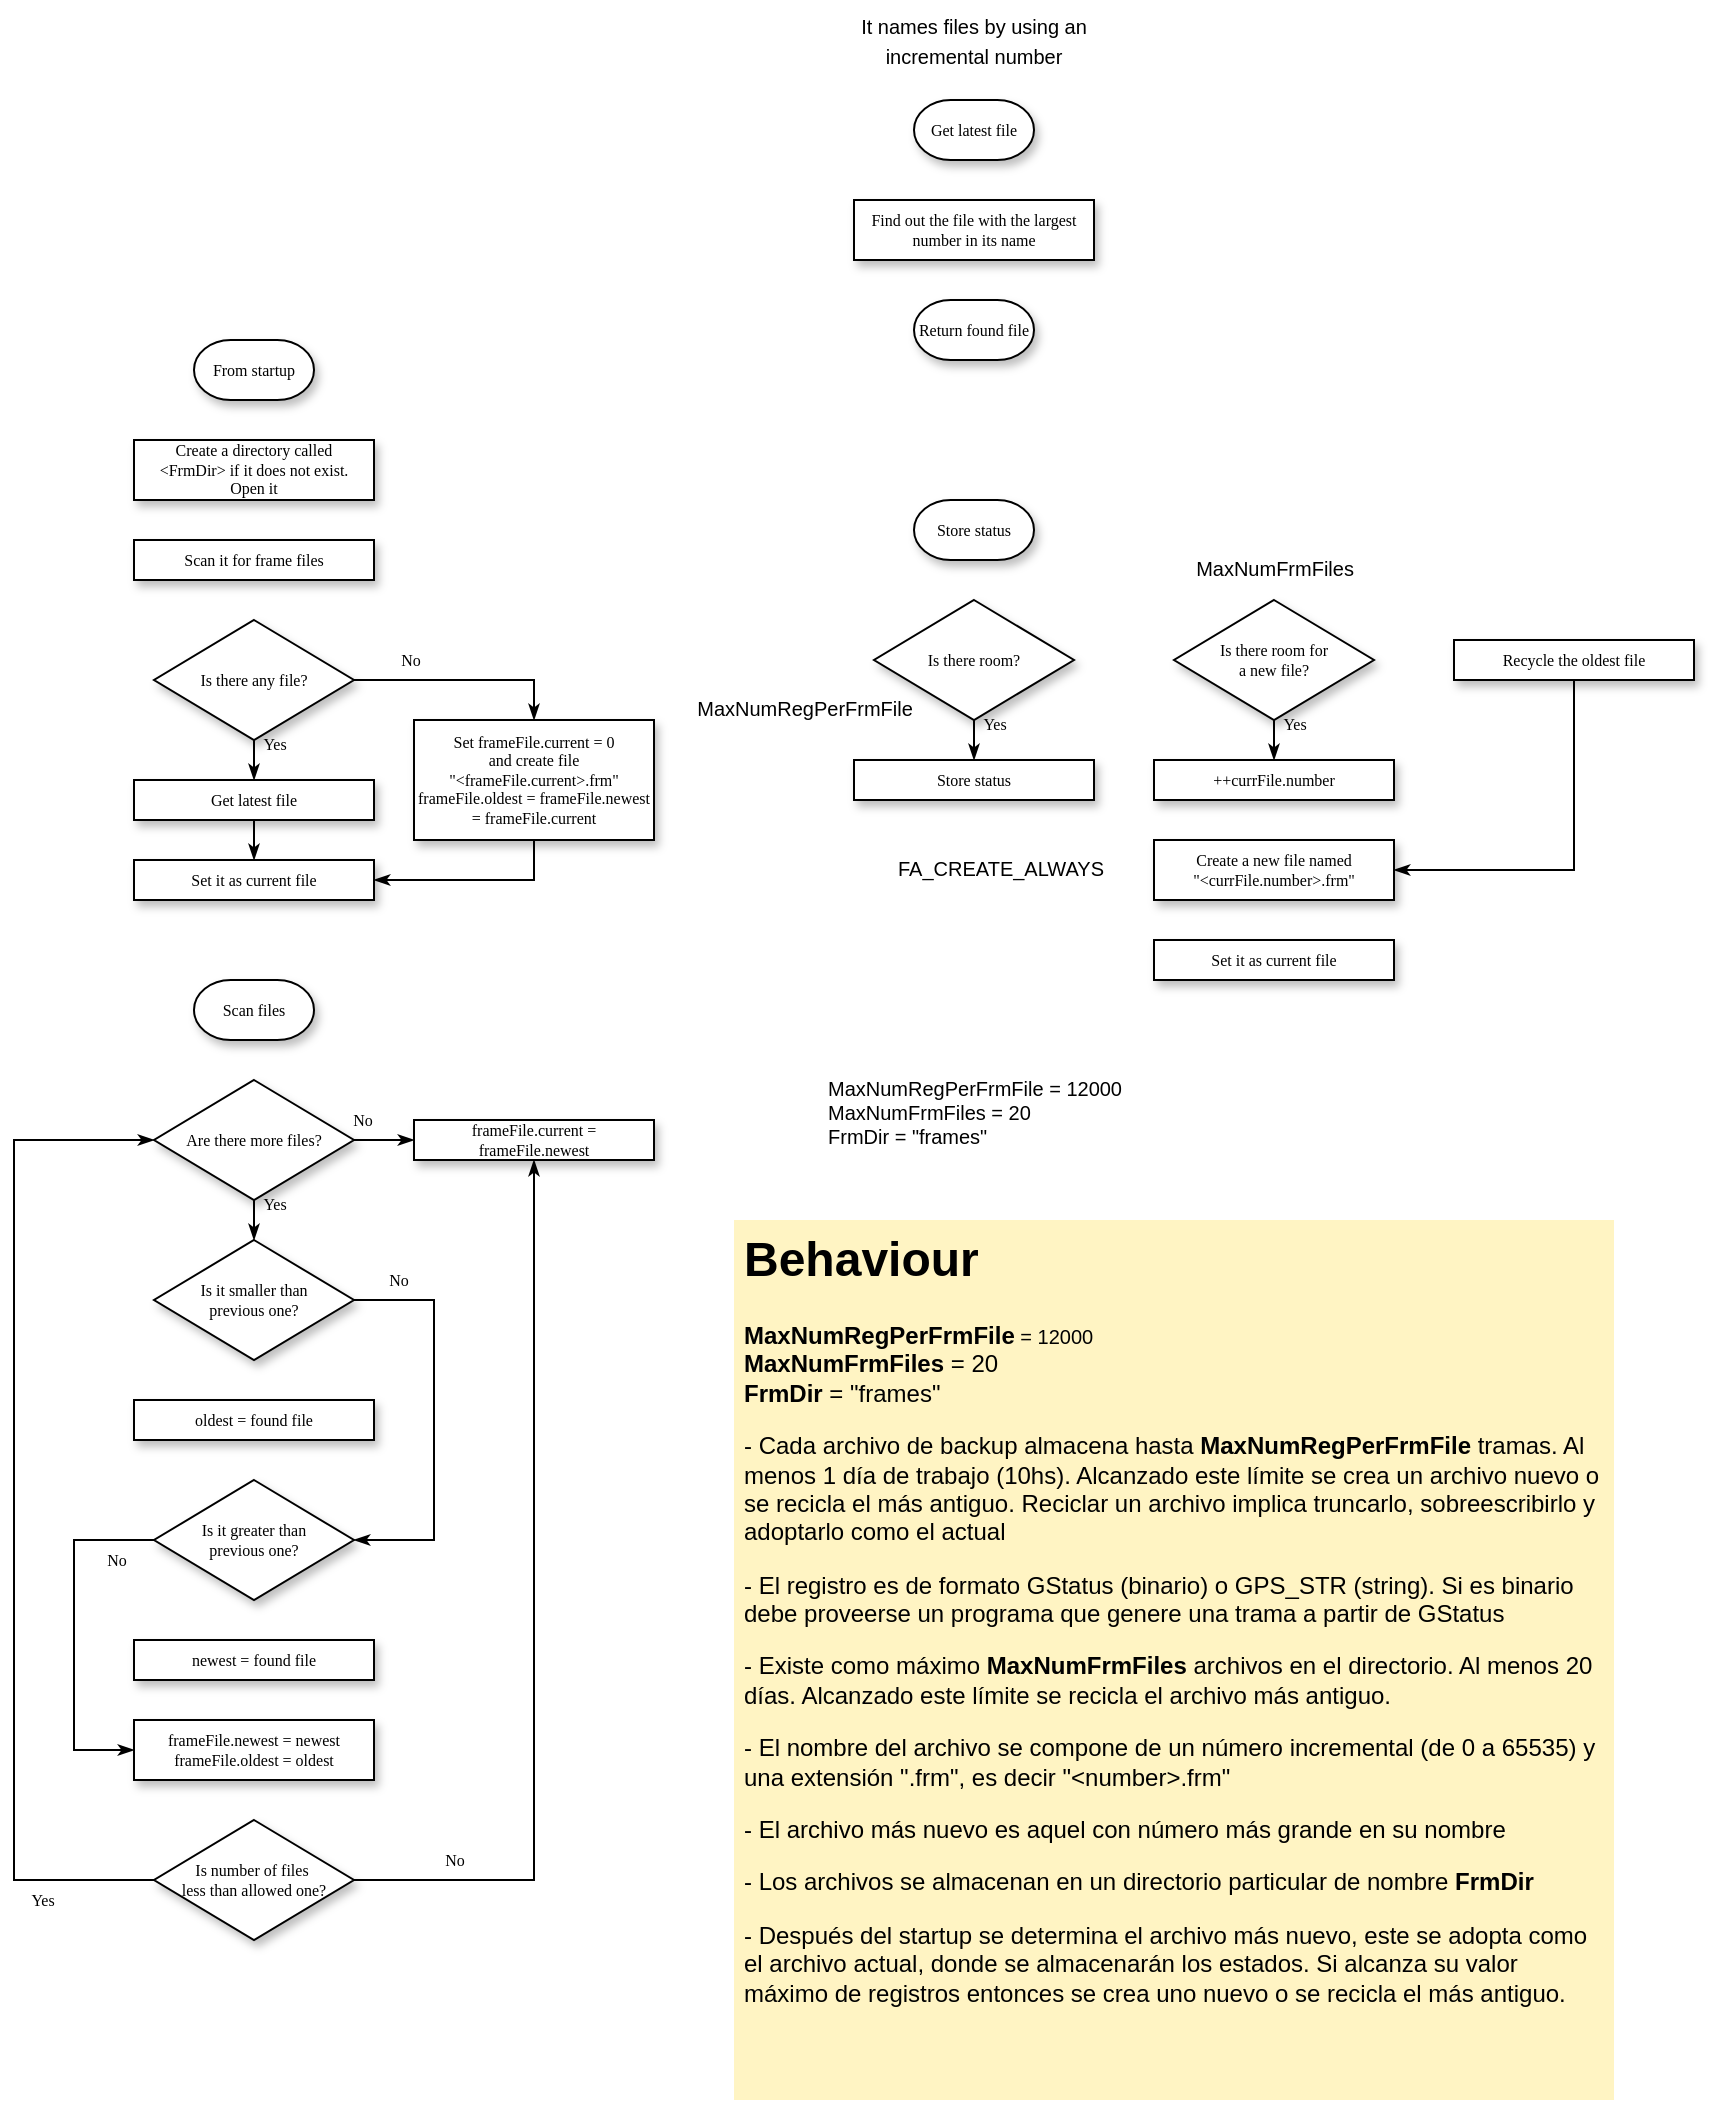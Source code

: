 <mxfile version="12.6.5" type="device" pages="2"><diagram name="Page-1" id="edf60f1a-56cd-e834-aa8a-f176f3a09ee4"><mxGraphModel dx="1595" dy="825" grid="1" gridSize="10" guides="1" tooltips="1" connect="1" arrows="1" fold="1" page="1" pageScale="1" pageWidth="1100" pageHeight="850" background="#ffffff" math="0" shadow="0"><root><mxCell id="0"/><mxCell id="1" parent="0"/><mxCell id="60e70716793133e9-33" value="Yes" style="edgeStyle=orthogonalEdgeStyle;rounded=0;html=1;labelBackgroundColor=none;startSize=5;endArrow=classicThin;endFill=1;endSize=5;jettySize=auto;orthogonalLoop=1;strokeWidth=1;fontFamily=Verdana;fontSize=8;entryX=0.5;entryY=0;entryDx=0;entryDy=0;exitX=0.5;exitY=1;exitDx=0;exitDy=0;" parent="1" source="wxF6XqO7eJnCS1Z-WeZm-8" target="wxF6XqO7eJnCS1Z-WeZm-3" edge="1"><mxGeometry x="-0.778" y="10" relative="1" as="geometry"><mxPoint as="offset"/><mxPoint x="40.0" y="400" as="targetPoint"/></mxGeometry></mxCell><mxCell id="60e70716793133e9-38" style="edgeStyle=orthogonalEdgeStyle;rounded=0;html=1;labelBackgroundColor=none;startSize=5;endArrow=classicThin;endFill=1;endSize=5;jettySize=auto;orthogonalLoop=1;strokeWidth=1;fontFamily=Verdana;fontSize=8;exitX=0.5;exitY=1;exitDx=0;exitDy=0;entryX=1;entryY=0.5;entryDx=0;entryDy=0;" parent="1" source="l5rahd_o4V63Si8NXiFi-1" target="wxF6XqO7eJnCS1Z-WeZm-7" edge="1"><mxGeometry relative="1" as="geometry"><Array as="points"><mxPoint x="300" y="510"/></Array></mxGeometry></mxCell><mxCell id="wxF6XqO7eJnCS1Z-WeZm-2" value="From startup" style="strokeWidth=1;html=1;shape=mxgraph.flowchart.terminator;whiteSpace=wrap;rounded=0;shadow=1;labelBackgroundColor=none;fontFamily=Verdana;fontSize=8;align=center;" parent="1" vertex="1"><mxGeometry x="130" y="240" width="60" height="30" as="geometry"/></mxCell><mxCell id="wxF6XqO7eJnCS1Z-WeZm-3" value="Get latest file" style="whiteSpace=wrap;html=1;rounded=0;shadow=1;labelBackgroundColor=none;strokeWidth=1;fontFamily=Verdana;fontSize=8;align=center;" parent="1" vertex="1"><mxGeometry x="100" y="460" width="120" height="20" as="geometry"/></mxCell><mxCell id="wxF6XqO7eJnCS1Z-WeZm-5" value="Get latest file" style="strokeWidth=1;html=1;shape=mxgraph.flowchart.terminator;whiteSpace=wrap;rounded=0;shadow=1;labelBackgroundColor=none;fontFamily=Verdana;fontSize=8;align=center;" parent="1" vertex="1"><mxGeometry x="490" y="120" width="60" height="30" as="geometry"/></mxCell><mxCell id="wxF6XqO7eJnCS1Z-WeZm-6" value="Find out the file with the largest number in its name" style="whiteSpace=wrap;html=1;rounded=0;shadow=1;labelBackgroundColor=none;strokeWidth=1;fontFamily=Verdana;fontSize=8;align=center;" parent="1" vertex="1"><mxGeometry x="460" y="170" width="120" height="30" as="geometry"/></mxCell><mxCell id="wxF6XqO7eJnCS1Z-WeZm-7" value="Set it as current file" style="whiteSpace=wrap;html=1;rounded=0;shadow=1;labelBackgroundColor=none;strokeWidth=1;fontFamily=Verdana;fontSize=8;align=center;" parent="1" vertex="1"><mxGeometry x="100" y="500" width="120" height="20" as="geometry"/></mxCell><mxCell id="wxF6XqO7eJnCS1Z-WeZm-8" value="Is there any file?" style="rhombus;whiteSpace=wrap;html=1;rounded=0;shadow=1;labelBackgroundColor=none;strokeWidth=1;fontFamily=Verdana;fontSize=8;align=center;" parent="1" vertex="1"><mxGeometry x="110" y="380" width="100" height="60" as="geometry"/></mxCell><mxCell id="l5rahd_o4V63Si8NXiFi-1" value="Set frameFile.current = 0 &lt;br&gt;and create file &lt;br&gt;&quot;&amp;lt;frameFile.current&amp;gt;.frm&quot;&lt;br&gt;frameFile.oldest =&amp;nbsp;frameFile.newest = frameFile.current" style="whiteSpace=wrap;html=1;rounded=0;shadow=1;labelBackgroundColor=none;strokeWidth=1;fontFamily=Verdana;fontSize=8;align=center;" parent="1" vertex="1"><mxGeometry x="240" y="430" width="120" height="60" as="geometry"/></mxCell><mxCell id="l5rahd_o4V63Si8NXiFi-2" value="No" style="edgeStyle=orthogonalEdgeStyle;rounded=0;html=1;labelBackgroundColor=none;startSize=5;endArrow=classicThin;endFill=1;endSize=5;jettySize=auto;orthogonalLoop=1;strokeWidth=1;fontFamily=Verdana;fontSize=8;entryX=0.5;entryY=0;entryDx=0;entryDy=0;exitX=1;exitY=0.5;exitDx=0;exitDy=0;" parent="1" source="wxF6XqO7eJnCS1Z-WeZm-8" target="l5rahd_o4V63Si8NXiFi-1" edge="1"><mxGeometry x="-0.5" y="10" relative="1" as="geometry"><mxPoint as="offset"/><mxPoint x="-100" y="430" as="sourcePoint"/><mxPoint x="-100" y="470" as="targetPoint"/></mxGeometry></mxCell><mxCell id="l5rahd_o4V63Si8NXiFi-3" style="edgeStyle=orthogonalEdgeStyle;rounded=0;html=1;labelBackgroundColor=none;startSize=5;endArrow=classicThin;endFill=1;endSize=5;jettySize=auto;orthogonalLoop=1;strokeWidth=1;fontFamily=Verdana;fontSize=8;entryX=0.5;entryY=0;entryDx=0;entryDy=0;exitX=0.5;exitY=1;exitDx=0;exitDy=0;" parent="1" source="wxF6XqO7eJnCS1Z-WeZm-3" target="wxF6XqO7eJnCS1Z-WeZm-7" edge="1"><mxGeometry relative="1" as="geometry"><mxPoint x="-90" y="330" as="sourcePoint"/><mxPoint x="-90" y="380" as="targetPoint"/></mxGeometry></mxCell><mxCell id="l5rahd_o4V63Si8NXiFi-9" value="&lt;font style=&quot;font-size: 10px&quot;&gt;It names files by using an incremental number&lt;/font&gt;" style="text;html=1;strokeColor=none;fillColor=none;align=center;verticalAlign=middle;whiteSpace=wrap;rounded=0;" parent="1" vertex="1"><mxGeometry x="440" y="70" width="160" height="40" as="geometry"/></mxCell><mxCell id="l5rahd_o4V63Si8NXiFi-12" value="Store status" style="strokeWidth=1;html=1;shape=mxgraph.flowchart.terminator;whiteSpace=wrap;rounded=0;shadow=1;labelBackgroundColor=none;fontFamily=Verdana;fontSize=8;align=center;" parent="1" vertex="1"><mxGeometry x="490" y="320" width="60" height="30" as="geometry"/></mxCell><mxCell id="l5rahd_o4V63Si8NXiFi-13" value="Store status" style="whiteSpace=wrap;html=1;rounded=0;shadow=1;labelBackgroundColor=none;strokeWidth=1;fontFamily=Verdana;fontSize=8;align=center;" parent="1" vertex="1"><mxGeometry x="460" y="450" width="120" height="20" as="geometry"/></mxCell><mxCell id="l5rahd_o4V63Si8NXiFi-14" value="Return found file" style="strokeWidth=1;html=1;shape=mxgraph.flowchart.terminator;whiteSpace=wrap;rounded=0;shadow=1;labelBackgroundColor=none;fontFamily=Verdana;fontSize=8;align=center;" parent="1" vertex="1"><mxGeometry x="490" y="220" width="60" height="30" as="geometry"/></mxCell><mxCell id="l5rahd_o4V63Si8NXiFi-15" value="Is there room?" style="rhombus;whiteSpace=wrap;html=1;rounded=0;shadow=1;labelBackgroundColor=none;strokeWidth=1;fontFamily=Verdana;fontSize=8;align=center;" parent="1" vertex="1"><mxGeometry x="470" y="370" width="100" height="60" as="geometry"/></mxCell><mxCell id="l5rahd_o4V63Si8NXiFi-16" value="++currFile.number" style="whiteSpace=wrap;html=1;rounded=0;shadow=1;labelBackgroundColor=none;strokeWidth=1;fontFamily=Verdana;fontSize=8;align=center;" parent="1" vertex="1"><mxGeometry x="610" y="450" width="120" height="20" as="geometry"/></mxCell><mxCell id="l5rahd_o4V63Si8NXiFi-17" value="Is there room for &lt;br&gt;a new file?" style="rhombus;whiteSpace=wrap;html=1;rounded=0;shadow=1;labelBackgroundColor=none;strokeWidth=1;fontFamily=Verdana;fontSize=8;align=center;" parent="1" vertex="1"><mxGeometry x="620" y="370" width="100" height="60" as="geometry"/></mxCell><mxCell id="l5rahd_o4V63Si8NXiFi-20" value="Create a new file named &lt;br&gt;&quot;&amp;lt;currFile.number&amp;gt;.frm&quot;" style="whiteSpace=wrap;html=1;rounded=0;shadow=1;labelBackgroundColor=none;strokeWidth=1;fontFamily=Verdana;fontSize=8;align=center;" parent="1" vertex="1"><mxGeometry x="610" y="490" width="120" height="30" as="geometry"/></mxCell><mxCell id="l5rahd_o4V63Si8NXiFi-21" value="&lt;font style=&quot;font-size: 10px&quot;&gt;FA_CREATE_ALWAYS&lt;/font&gt;" style="text;html=1;" parent="1" vertex="1"><mxGeometry x="480" y="490" width="130" height="30" as="geometry"/></mxCell><mxCell id="l5rahd_o4V63Si8NXiFi-22" value="Set it as current file" style="whiteSpace=wrap;html=1;rounded=0;shadow=1;labelBackgroundColor=none;strokeWidth=1;fontFamily=Verdana;fontSize=8;align=center;" parent="1" vertex="1"><mxGeometry x="610" y="540" width="120" height="20" as="geometry"/></mxCell><mxCell id="l5rahd_o4V63Si8NXiFi-25" value="Yes" style="edgeStyle=orthogonalEdgeStyle;rounded=0;html=1;labelBackgroundColor=none;startSize=5;endArrow=classicThin;endFill=1;endSize=5;jettySize=auto;orthogonalLoop=1;strokeWidth=1;fontFamily=Verdana;fontSize=8;entryX=0.5;entryY=0;entryDx=0;entryDy=0;" parent="1" target="l5rahd_o4V63Si8NXiFi-13" edge="1"><mxGeometry x="-0.778" y="10" relative="1" as="geometry"><mxPoint as="offset"/><mxPoint x="520" y="430" as="sourcePoint"/><mxPoint x="170" y="380" as="targetPoint"/></mxGeometry></mxCell><mxCell id="l5rahd_o4V63Si8NXiFi-26" value="Yes" style="edgeStyle=orthogonalEdgeStyle;rounded=0;html=1;labelBackgroundColor=none;startSize=5;endArrow=classicThin;endFill=1;endSize=5;jettySize=auto;orthogonalLoop=1;strokeWidth=1;fontFamily=Verdana;fontSize=8;entryX=0.5;entryY=0;entryDx=0;entryDy=0;exitX=0.5;exitY=1;exitDx=0;exitDy=0;" parent="1" source="l5rahd_o4V63Si8NXiFi-17" target="l5rahd_o4V63Si8NXiFi-16" edge="1"><mxGeometry x="-0.778" y="10" relative="1" as="geometry"><mxPoint as="offset"/><mxPoint x="530" y="440" as="sourcePoint"/><mxPoint x="530" y="460" as="targetPoint"/></mxGeometry></mxCell><mxCell id="l5rahd_o4V63Si8NXiFi-27" value="Recycle the oldest file" style="whiteSpace=wrap;html=1;rounded=0;shadow=1;labelBackgroundColor=none;strokeWidth=1;fontFamily=Verdana;fontSize=8;align=center;" parent="1" vertex="1"><mxGeometry x="760" y="390" width="120" height="20" as="geometry"/></mxCell><mxCell id="l5rahd_o4V63Si8NXiFi-28" value="&lt;font style=&quot;font-size: 10px&quot;&gt;MaxNumFrmFiles&lt;/font&gt;" style="text;html=1;align=center;" parent="1" vertex="1"><mxGeometry x="605" y="340" width="130" height="30" as="geometry"/></mxCell><mxCell id="l5rahd_o4V63Si8NXiFi-29" value="&lt;font style=&quot;font-size: 10px&quot;&gt;MaxNumRegPerFrmFile&lt;/font&gt;" style="text;html=1;align=center;" parent="1" vertex="1"><mxGeometry x="370" y="410" width="130" height="30" as="geometry"/></mxCell><mxCell id="l5rahd_o4V63Si8NXiFi-30" style="edgeStyle=orthogonalEdgeStyle;rounded=0;html=1;labelBackgroundColor=none;startSize=5;endArrow=classicThin;endFill=1;endSize=5;jettySize=auto;orthogonalLoop=1;strokeWidth=1;fontFamily=Verdana;fontSize=8;exitX=0.5;exitY=1;exitDx=0;exitDy=0;entryX=1;entryY=0.5;entryDx=0;entryDy=0;" parent="1" source="l5rahd_o4V63Si8NXiFi-27" target="l5rahd_o4V63Si8NXiFi-20" edge="1"><mxGeometry relative="1" as="geometry"><mxPoint x="310" y="410" as="sourcePoint"/><mxPoint x="230" y="430" as="targetPoint"/><Array as="points"><mxPoint x="820" y="505"/></Array></mxGeometry></mxCell><mxCell id="l5rahd_o4V63Si8NXiFi-31" value="Scan files" style="strokeWidth=1;html=1;shape=mxgraph.flowchart.terminator;whiteSpace=wrap;rounded=0;shadow=1;labelBackgroundColor=none;fontFamily=Verdana;fontSize=8;align=center;" parent="1" vertex="1"><mxGeometry x="130" y="560" width="60" height="30" as="geometry"/></mxCell><mxCell id="l5rahd_o4V63Si8NXiFi-34" value="Create a directory called &lt;br&gt;&amp;lt;FrmDir&amp;gt; if it does not exist.&lt;br&gt;Open it" style="whiteSpace=wrap;html=1;rounded=0;shadow=1;labelBackgroundColor=none;strokeWidth=1;fontFamily=Verdana;fontSize=8;align=center;" parent="1" vertex="1"><mxGeometry x="100" y="290" width="120" height="30" as="geometry"/></mxCell><mxCell id="l5rahd_o4V63Si8NXiFi-37" value="Scan it for frame files" style="whiteSpace=wrap;html=1;rounded=0;shadow=1;labelBackgroundColor=none;strokeWidth=1;fontFamily=Verdana;fontSize=8;align=center;" parent="1" vertex="1"><mxGeometry x="100" y="340" width="120" height="20" as="geometry"/></mxCell><mxCell id="l5rahd_o4V63Si8NXiFi-38" value="Are there more files?" style="rhombus;whiteSpace=wrap;html=1;rounded=0;shadow=1;labelBackgroundColor=none;strokeWidth=1;fontFamily=Verdana;fontSize=8;align=center;" parent="1" vertex="1"><mxGeometry x="110" y="610" width="100" height="60" as="geometry"/></mxCell><mxCell id="l5rahd_o4V63Si8NXiFi-45" value="frameFile.current = frameFile.newest" style="whiteSpace=wrap;html=1;rounded=0;shadow=1;labelBackgroundColor=none;strokeWidth=1;fontFamily=Verdana;fontSize=8;align=center;" parent="1" vertex="1"><mxGeometry x="240" y="630" width="120" height="20" as="geometry"/></mxCell><mxCell id="l5rahd_o4V63Si8NXiFi-47" value="Yes" style="edgeStyle=orthogonalEdgeStyle;rounded=0;html=1;labelBackgroundColor=none;startSize=5;endArrow=classicThin;endFill=1;endSize=5;jettySize=auto;orthogonalLoop=1;strokeWidth=1;fontFamily=Verdana;fontSize=8;entryX=0.5;entryY=0;entryDx=0;entryDy=0;exitX=0.5;exitY=1;exitDx=0;exitDy=0;" parent="1" source="l5rahd_o4V63Si8NXiFi-38" target="l5rahd_o4V63Si8NXiFi-52" edge="1"><mxGeometry x="-0.778" y="10" relative="1" as="geometry"><mxPoint as="offset"/><mxPoint x="170" y="450" as="sourcePoint"/><mxPoint x="160" y="690" as="targetPoint"/></mxGeometry></mxCell><mxCell id="l5rahd_o4V63Si8NXiFi-48" value="Is number of files&amp;nbsp;&lt;br&gt;less than allowed one?" style="rhombus;whiteSpace=wrap;html=1;rounded=0;shadow=1;labelBackgroundColor=none;strokeWidth=1;fontFamily=Verdana;fontSize=8;align=center;" parent="1" vertex="1"><mxGeometry x="110" y="980" width="100" height="60" as="geometry"/></mxCell><mxCell id="l5rahd_o4V63Si8NXiFi-49" value="No" style="edgeStyle=orthogonalEdgeStyle;rounded=0;html=1;labelBackgroundColor=none;startSize=5;endArrow=classicThin;endFill=1;endSize=5;jettySize=auto;orthogonalLoop=1;strokeWidth=1;fontFamily=Verdana;fontSize=8;entryX=0.5;entryY=1;entryDx=0;entryDy=0;exitX=1;exitY=0.5;exitDx=0;exitDy=0;" parent="1" source="l5rahd_o4V63Si8NXiFi-48" target="l5rahd_o4V63Si8NXiFi-45" edge="1"><mxGeometry x="-0.778" y="10" relative="1" as="geometry"><mxPoint as="offset"/><mxPoint x="170" y="680" as="sourcePoint"/><mxPoint x="170" y="700" as="targetPoint"/><Array as="points"><mxPoint x="300" y="1010"/></Array></mxGeometry></mxCell><mxCell id="l5rahd_o4V63Si8NXiFi-50" value="Yes" style="edgeStyle=orthogonalEdgeStyle;rounded=0;html=1;labelBackgroundColor=none;startSize=5;endArrow=classicThin;endFill=1;endSize=5;jettySize=auto;orthogonalLoop=1;strokeWidth=1;fontFamily=Verdana;fontSize=8;entryX=0;entryY=0.5;entryDx=0;entryDy=0;exitX=0;exitY=0.5;exitDx=0;exitDy=0;" parent="1" source="l5rahd_o4V63Si8NXiFi-48" target="l5rahd_o4V63Si8NXiFi-38" edge="1"><mxGeometry x="-0.778" y="10" relative="1" as="geometry"><mxPoint as="offset"/><mxPoint x="180" y="690" as="sourcePoint"/><mxPoint x="180" y="710" as="targetPoint"/><Array as="points"><mxPoint x="40" y="1010"/><mxPoint x="40" y="640"/></Array></mxGeometry></mxCell><mxCell id="l5rahd_o4V63Si8NXiFi-51" value="No" style="edgeStyle=orthogonalEdgeStyle;rounded=0;html=1;labelBackgroundColor=none;startSize=5;endArrow=classicThin;endFill=1;endSize=5;jettySize=auto;orthogonalLoop=1;strokeWidth=1;fontFamily=Verdana;fontSize=8;entryX=0;entryY=0.5;entryDx=0;entryDy=0;exitX=1;exitY=0.5;exitDx=0;exitDy=0;" parent="1" source="l5rahd_o4V63Si8NXiFi-38" target="l5rahd_o4V63Si8NXiFi-45" edge="1"><mxGeometry x="-0.778" y="10" relative="1" as="geometry"><mxPoint as="offset"/><mxPoint x="190" y="700" as="sourcePoint"/><mxPoint x="190" y="720" as="targetPoint"/></mxGeometry></mxCell><mxCell id="l5rahd_o4V63Si8NXiFi-52" value="Is it smaller than &lt;br&gt;previous one?" style="rhombus;whiteSpace=wrap;html=1;rounded=0;shadow=1;labelBackgroundColor=none;strokeWidth=1;fontFamily=Verdana;fontSize=8;align=center;" parent="1" vertex="1"><mxGeometry x="110" y="690" width="100" height="60" as="geometry"/></mxCell><mxCell id="l5rahd_o4V63Si8NXiFi-53" value="oldest = found file" style="whiteSpace=wrap;html=1;rounded=0;shadow=1;labelBackgroundColor=none;strokeWidth=1;fontFamily=Verdana;fontSize=8;align=center;" parent="1" vertex="1"><mxGeometry x="100" y="770" width="120" height="20" as="geometry"/></mxCell><mxCell id="l5rahd_o4V63Si8NXiFi-54" value="Is it greater than &lt;br&gt;previous one?" style="rhombus;whiteSpace=wrap;html=1;rounded=0;shadow=1;labelBackgroundColor=none;strokeWidth=1;fontFamily=Verdana;fontSize=8;align=center;" parent="1" vertex="1"><mxGeometry x="110" y="810" width="100" height="60" as="geometry"/></mxCell><mxCell id="l5rahd_o4V63Si8NXiFi-55" value="newest = found file" style="whiteSpace=wrap;html=1;rounded=0;shadow=1;labelBackgroundColor=none;strokeWidth=1;fontFamily=Verdana;fontSize=8;align=center;" parent="1" vertex="1"><mxGeometry x="100" y="890" width="120" height="20" as="geometry"/></mxCell><mxCell id="l5rahd_o4V63Si8NXiFi-57" value="No" style="edgeStyle=orthogonalEdgeStyle;rounded=0;html=1;labelBackgroundColor=none;startSize=5;endArrow=classicThin;endFill=1;endSize=5;jettySize=auto;orthogonalLoop=1;strokeWidth=1;fontFamily=Verdana;fontSize=8;entryX=1;entryY=0.5;entryDx=0;entryDy=0;exitX=1;exitY=0.5;exitDx=0;exitDy=0;" parent="1" source="l5rahd_o4V63Si8NXiFi-52" target="l5rahd_o4V63Si8NXiFi-54" edge="1"><mxGeometry x="-0.778" y="10" relative="1" as="geometry"><mxPoint as="offset"/><mxPoint x="-100" y="860" as="sourcePoint"/><mxPoint x="-10" y="740" as="targetPoint"/><Array as="points"><mxPoint x="250" y="720"/><mxPoint x="250" y="840"/></Array></mxGeometry></mxCell><mxCell id="l5rahd_o4V63Si8NXiFi-59" value="frameFile.newest = newest&lt;br&gt;frameFile.oldest = oldest" style="whiteSpace=wrap;html=1;rounded=0;shadow=1;labelBackgroundColor=none;strokeWidth=1;fontFamily=Verdana;fontSize=8;align=center;" parent="1" vertex="1"><mxGeometry x="100" y="930" width="120" height="30" as="geometry"/></mxCell><mxCell id="l5rahd_o4V63Si8NXiFi-60" value="No" style="edgeStyle=orthogonalEdgeStyle;rounded=0;html=1;labelBackgroundColor=none;startSize=5;endArrow=classicThin;endFill=1;endSize=5;jettySize=auto;orthogonalLoop=1;strokeWidth=1;fontFamily=Verdana;fontSize=8;entryX=0;entryY=0.5;entryDx=0;entryDy=0;exitX=0;exitY=0.5;exitDx=0;exitDy=0;" parent="1" source="l5rahd_o4V63Si8NXiFi-54" target="l5rahd_o4V63Si8NXiFi-59" edge="1"><mxGeometry x="-0.778" y="10" relative="1" as="geometry"><mxPoint as="offset"/><mxPoint x="220" y="730" as="sourcePoint"/><mxPoint x="220" y="850" as="targetPoint"/><Array as="points"><mxPoint x="70" y="840"/><mxPoint x="70" y="945"/></Array></mxGeometry></mxCell><mxCell id="l5rahd_o4V63Si8NXiFi-62" value="&lt;div style=&quot;text-align: left&quot;&gt;&lt;span style=&quot;font-size: 10px&quot;&gt;MaxNumRegPerFrmFile = 12000&lt;/span&gt;&lt;/div&gt;&lt;font style=&quot;font-size: 10px&quot;&gt;&lt;div style=&quot;text-align: left&quot;&gt;&lt;span&gt;MaxNumFrmFiles = 20&lt;/span&gt;&lt;/div&gt;&lt;div style=&quot;text-align: left&quot;&gt;&lt;span&gt;FrmDir = &quot;frames&quot;&lt;/span&gt;&lt;/div&gt;&lt;/font&gt;" style="text;html=1;align=center;" parent="1" vertex="1"><mxGeometry x="440" y="600" width="160" height="50" as="geometry"/></mxCell><mxCell id="BhNZi4KEWtMACMjWa3mO-1" value="&lt;h1&gt;Behaviour&lt;/h1&gt;&lt;div style=&quot;white-space: nowrap&quot;&gt;&lt;font style=&quot;font-size: 12px&quot;&gt;&lt;b&gt;MaxNumRegPerFrmFile&lt;/b&gt;&lt;/font&gt;&lt;span style=&quot;font-size: 10px&quot;&gt; = 12000&lt;/span&gt;&lt;/div&gt;&lt;div&gt;&lt;b&gt;MaxNumFrmFiles&lt;/b&gt; = 20&lt;/div&gt;&lt;div&gt;&lt;span&gt;&lt;b&gt;FrmDir&lt;/b&gt; = &quot;frames&quot;&lt;/span&gt;&lt;/div&gt;&lt;p&gt;- Cada archivo de backup almacena hasta&amp;nbsp;&lt;span style=&quot;text-align: center ; white-space: nowrap&quot;&gt;&lt;font style=&quot;font-size: 12px&quot;&gt;&lt;b&gt;MaxNumRegPerFrmFile&lt;/b&gt;&lt;/font&gt;&lt;/span&gt;&amp;nbsp;tramas. Al menos 1 día de trabajo (10hs). Alcanzado este límite se crea un archivo nuevo o se recicla el más antiguo. Reciclar un archivo implica truncarlo, sobreescribirlo y adoptarlo como el actual&lt;/p&gt;&lt;p&gt;&lt;span&gt;- El registro es de formato GStatus (binario) o GPS_STR (string). Si es binario debe proveerse un programa que genere una trama a partir de GStatus&lt;/span&gt;&lt;br&gt;&lt;/p&gt;&lt;p&gt;- Existe como máximo &lt;b&gt;MaxNumFrmFiles&lt;/b&gt; archivos en el directorio. Al menos 20 días. Alcanzado este límite se recicla el archivo más antiguo.&lt;/p&gt;&lt;p&gt;- El nombre del archivo se compone de un número incremental (de 0 a 65535) y una extensión &quot;.frm&quot;, es decir &quot;&amp;lt;number&amp;gt;.frm&quot;&lt;/p&gt;&lt;p&gt;- El archivo más nuevo es aquel con número más grande en su nombre&lt;/p&gt;&lt;p&gt;- Los archivos se almacenan en un directorio particular de nombre &lt;b&gt;FrmDir&lt;/b&gt;&lt;/p&gt;&lt;p&gt;- Después del startup se determina el archivo más nuevo, este se adopta como el archivo actual, donde se almacenarán los estados. Si alcanza su valor máximo de registros entonces se crea uno nuevo o se recicla el más antiguo.&lt;/p&gt;&lt;p&gt;&lt;br&gt;&lt;/p&gt;" style="text;html=1;strokeColor=none;fillColor=#FFF4C3;spacing=5;spacingTop=-20;whiteSpace=wrap;overflow=hidden;rounded=0;shadow=0;" parent="1" vertex="1"><mxGeometry x="400" y="680" width="440" height="440" as="geometry"/></mxCell></root></mxGraphModel></diagram><diagram id="r99YTkGZ6z6NBITeRLPi" name="Page-2"><mxGraphModel dx="1595" dy="825" grid="1" gridSize="10" guides="1" tooltips="1" connect="1" arrows="1" fold="1" page="1" pageScale="1" pageWidth="850" pageHeight="1100" math="0" shadow="0"><root><mxCell id="yR3Oiy5aS4FVD0-bEKZM-0"/><mxCell id="yR3Oiy5aS4FVD0-bEKZM-1" parent="yR3Oiy5aS4FVD0-bEKZM-0"/></root></mxGraphModel></diagram></mxfile>